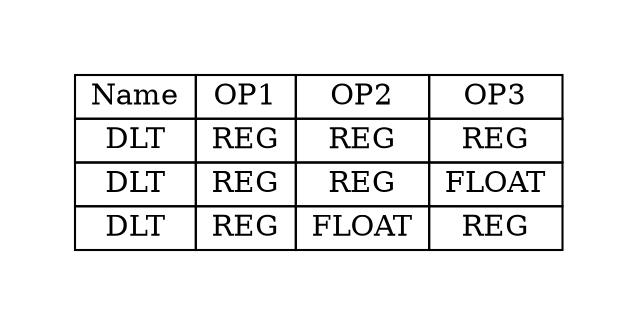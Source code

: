 digraph{
graph [pad="0.5", nodesep="0.5", ranksep="2" ]
node [shape=plain]
Foo [label=<
<table border="0" cellborder="1" cellspacing="0">
<tr><td> Name </td> <td> OP1 </td><td> OP2 </td><td> OP3 </td> </tr>
<tr><td> DLT </td><td> REG </td><td> REG </td><td> REG </td> </tr>
<tr><td> DLT </td><td> REG </td><td> REG </td><td> FLOAT </td> </tr>
<tr><td> DLT </td><td> REG </td><td> FLOAT </td><td> REG </td> </tr>
</table>>];
}
